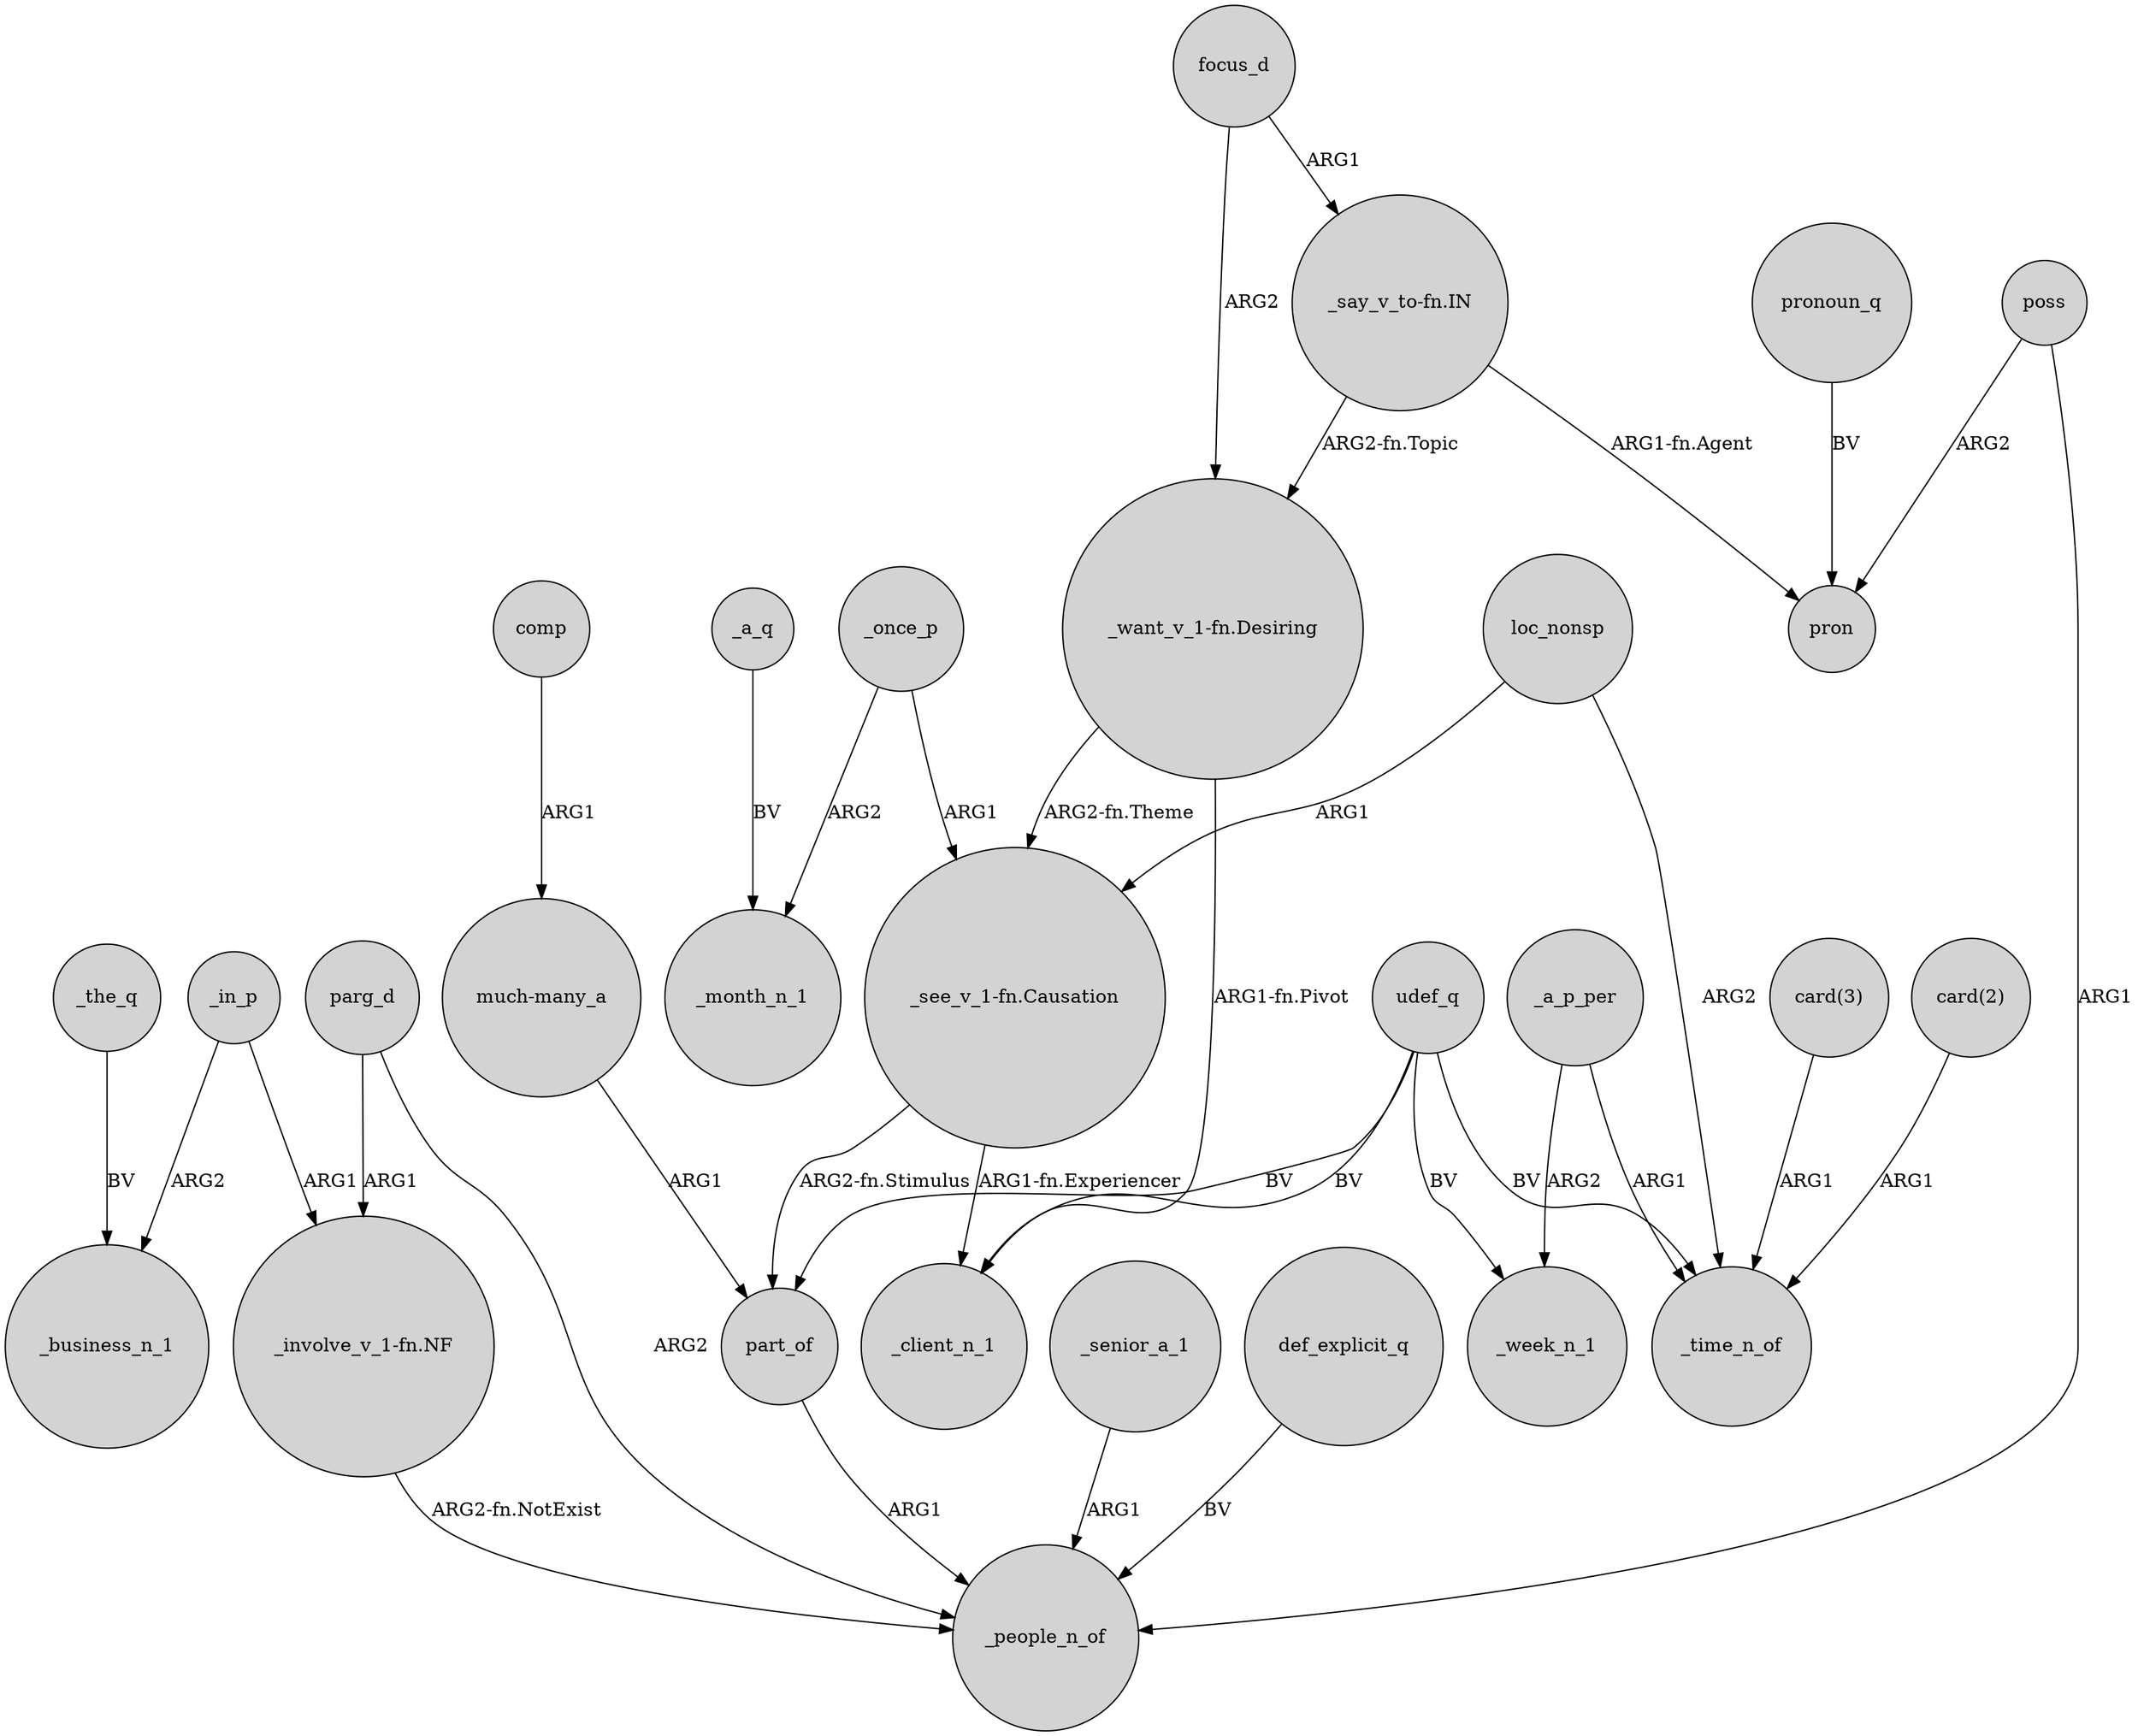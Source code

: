 digraph {
	node [shape=circle style=filled]
	_the_q -> _business_n_1 [label=BV]
	_once_p -> "_see_v_1-fn.Causation" [label=ARG1]
	udef_q -> part_of [label=BV]
	poss -> pron [label=ARG2]
	parg_d -> "_involve_v_1-fn.NF" [label=ARG1]
	loc_nonsp -> "_see_v_1-fn.Causation" [label=ARG1]
	"much-many_a" -> part_of [label=ARG1]
	"_involve_v_1-fn.NF" -> _people_n_of [label="ARG2-fn.NotExist"]
	_in_p -> "_involve_v_1-fn.NF" [label=ARG1]
	"_see_v_1-fn.Causation" -> _client_n_1 [label="ARG1-fn.Experiencer"]
	loc_nonsp -> _time_n_of [label=ARG2]
	"_want_v_1-fn.Desiring" -> "_see_v_1-fn.Causation" [label="ARG2-fn.Theme"]
	_in_p -> _business_n_1 [label=ARG2]
	"_want_v_1-fn.Desiring" -> _client_n_1 [label="ARG1-fn.Pivot"]
	poss -> _people_n_of [label=ARG1]
	_a_p_per -> _time_n_of [label=ARG1]
	"card(3)" -> _time_n_of [label=ARG1]
	_senior_a_1 -> _people_n_of [label=ARG1]
	pronoun_q -> pron [label=BV]
	"card(2)" -> _time_n_of [label=ARG1]
	focus_d -> "_want_v_1-fn.Desiring" [label=ARG2]
	comp -> "much-many_a" [label=ARG1]
	udef_q -> _week_n_1 [label=BV]
	udef_q -> _time_n_of [label=BV]
	parg_d -> _people_n_of [label=ARG2]
	_once_p -> _month_n_1 [label=ARG2]
	udef_q -> _client_n_1 [label=BV]
	"_say_v_to-fn.IN" -> pron [label="ARG1-fn.Agent"]
	"_see_v_1-fn.Causation" -> part_of [label="ARG2-fn.Stimulus"]
	_a_q -> _month_n_1 [label=BV]
	"_say_v_to-fn.IN" -> "_want_v_1-fn.Desiring" [label="ARG2-fn.Topic"]
	part_of -> _people_n_of [label=ARG1]
	def_explicit_q -> _people_n_of [label=BV]
	_a_p_per -> _week_n_1 [label=ARG2]
	focus_d -> "_say_v_to-fn.IN" [label=ARG1]
}
